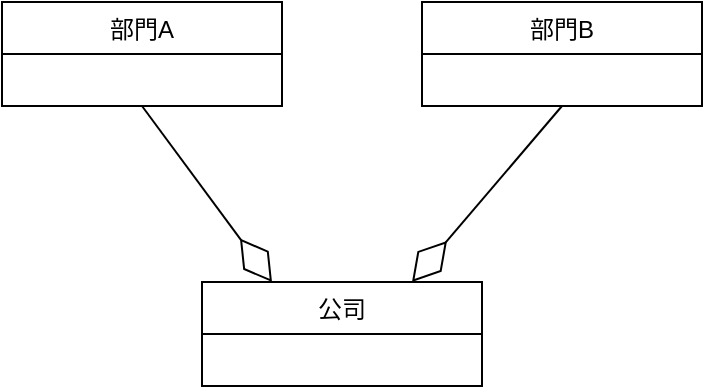 <mxfile version="18.2.0" type="device" pages="2"><diagram name="聚合" id="b5b7bab2-c9e2-2cf4-8b2a-24fd1a2a6d21"><mxGraphModel dx="1382" dy="764" grid="1" gridSize="10" guides="1" tooltips="1" connect="1" arrows="1" fold="1" page="1" pageScale="1" pageWidth="827" pageHeight="1169" background="none" math="0" shadow="0"><root><mxCell id="0"/><mxCell id="1" parent="0"/><mxCell id="T5kE42imz5SvgJmKS5Dw-1" value="部門A" style="swimlane;fontStyle=0;childLayout=stackLayout;horizontal=1;startSize=26;fillColor=none;horizontalStack=0;resizeParent=1;resizeParentMax=0;resizeLast=0;collapsible=1;marginBottom=0;" vertex="1" parent="1"><mxGeometry x="230" y="210" width="140" height="52" as="geometry"/></mxCell><mxCell id="T5kE42imz5SvgJmKS5Dw-2" value="公司" style="swimlane;fontStyle=0;childLayout=stackLayout;horizontal=1;startSize=26;fillColor=none;horizontalStack=0;resizeParent=1;resizeParentMax=0;resizeLast=0;collapsible=1;marginBottom=0;" vertex="1" parent="1"><mxGeometry x="330" y="350" width="140" height="52" as="geometry"/></mxCell><mxCell id="T5kE42imz5SvgJmKS5Dw-3" value="部門B" style="swimlane;fontStyle=0;childLayout=stackLayout;horizontal=1;startSize=26;fillColor=none;horizontalStack=0;resizeParent=1;resizeParentMax=0;resizeLast=0;collapsible=1;marginBottom=0;" vertex="1" parent="1"><mxGeometry x="440" y="210" width="140" height="52" as="geometry"/></mxCell><mxCell id="T5kE42imz5SvgJmKS5Dw-4" value="" style="endArrow=diamondThin;endFill=0;endSize=24;html=1;rounded=0;entryX=0.25;entryY=0;entryDx=0;entryDy=0;exitX=0.5;exitY=1;exitDx=0;exitDy=0;" edge="1" parent="1" source="T5kE42imz5SvgJmKS5Dw-1" target="T5kE42imz5SvgJmKS5Dw-2"><mxGeometry width="160" relative="1" as="geometry"><mxPoint x="444" y="470" as="sourcePoint"/><mxPoint x="604" y="470" as="targetPoint"/></mxGeometry></mxCell><mxCell id="T5kE42imz5SvgJmKS5Dw-5" value="" style="endArrow=diamondThin;endFill=0;endSize=24;html=1;rounded=0;entryX=0.75;entryY=0;entryDx=0;entryDy=0;exitX=0.5;exitY=1;exitDx=0;exitDy=0;" edge="1" parent="1" source="T5kE42imz5SvgJmKS5Dw-3" target="T5kE42imz5SvgJmKS5Dw-2"><mxGeometry width="160" relative="1" as="geometry"><mxPoint x="444" y="470" as="sourcePoint"/><mxPoint x="604" y="470" as="targetPoint"/></mxGeometry></mxCell></root></mxGraphModel></diagram><diagram id="y57ESgfZo5Q0gPeMH4wc" name="組合"><mxGraphModel dx="871" dy="459" grid="1" gridSize="10" guides="1" tooltips="1" connect="1" arrows="1" fold="1" page="1" pageScale="1" pageWidth="827" pageHeight="1169" math="0" shadow="0">&#xa;            <root>&#xa;                <mxCell id="CHDtnuDMMGn6DQg8g9th-0"/>&#xa;                <mxCell id="CHDtnuDMMGn6DQg8g9th-1" parent="CHDtnuDMMGn6DQg8g9th-0"/>&#xa;            </root>&#xa;        </mxGraphModel></diagram></mxfile>